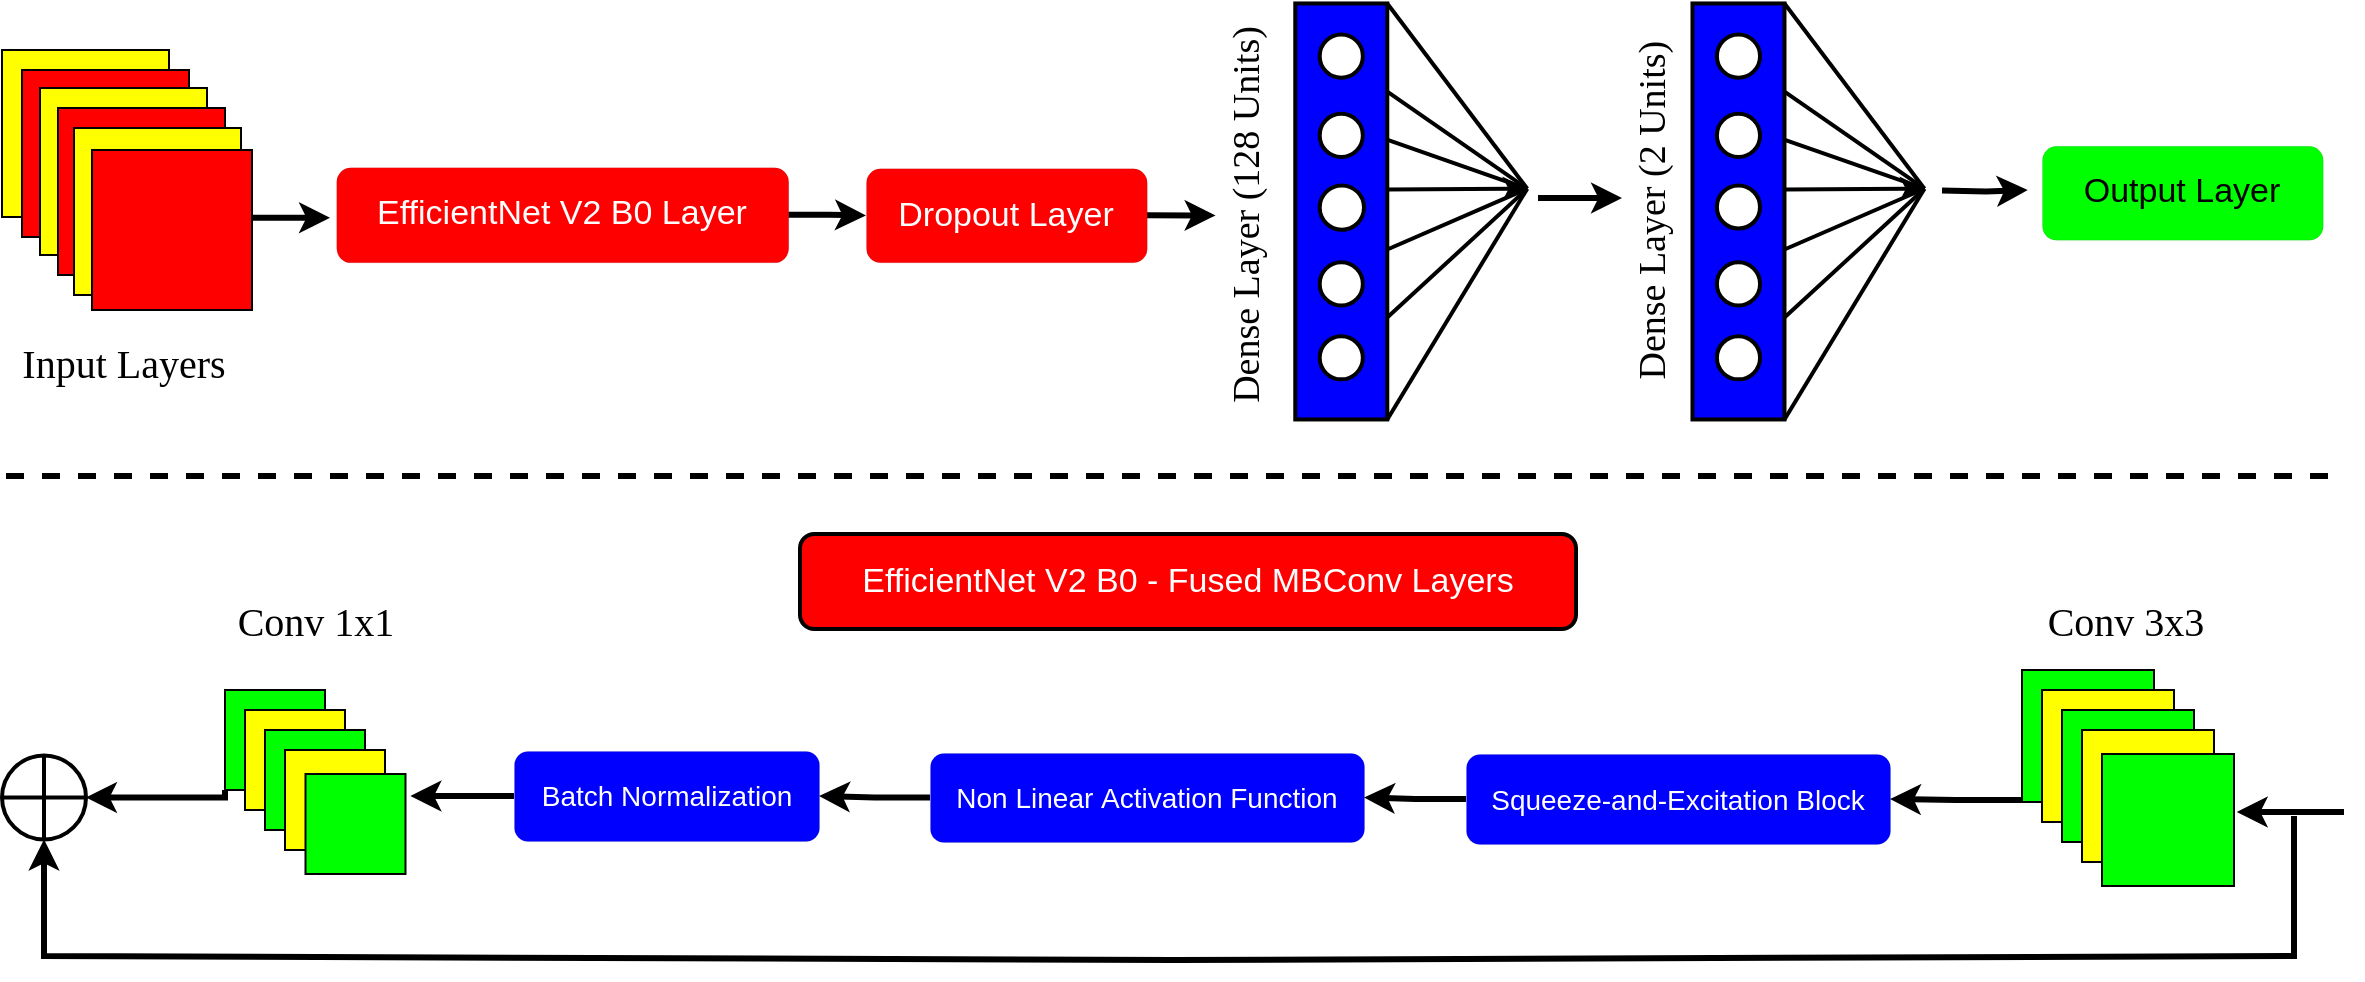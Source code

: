 <mxfile version="22.1.1" type="github">
  <diagram id="FLARmqn-sCxhorqhwDuB" name="Page-1">
    <mxGraphModel dx="1218" dy="530" grid="0" gridSize="10" guides="1" tooltips="1" connect="1" arrows="1" fold="1" page="1" pageScale="1" pageWidth="3300" pageHeight="4681" math="0" shadow="0">
      <root>
        <mxCell id="0" />
        <mxCell id="1" parent="0" />
        <mxCell id="HNuO8RR3fyhFZEDYtFWN-7" value="" style="whiteSpace=wrap;html=1;aspect=fixed;fillColor=#FFFF00;shadow=0;strokeColor=#000000;rounded=0;sketch=0;glass=0;strokeWidth=1;fillStyle=auto;perimeterSpacing=0;fontSize=20;" parent="1" vertex="1">
          <mxGeometry x="14" y="31.0" width="83.5" height="83.5" as="geometry" />
        </mxCell>
        <mxCell id="HNuO8RR3fyhFZEDYtFWN-8" value="" style="whiteSpace=wrap;html=1;aspect=fixed;fillColor=#FF0000;shadow=0;strokeColor=#000000;rounded=0;sketch=0;glass=0;strokeWidth=1;fillStyle=auto;perimeterSpacing=0;fontSize=20;" parent="1" vertex="1">
          <mxGeometry x="24" y="41.0" width="83.5" height="83.5" as="geometry" />
        </mxCell>
        <mxCell id="HNuO8RR3fyhFZEDYtFWN-9" value="" style="whiteSpace=wrap;html=1;aspect=fixed;fillColor=#FFFF00;shadow=0;strokeColor=#000000;rounded=0;sketch=0;glass=0;strokeWidth=1;fillStyle=auto;perimeterSpacing=0;fontSize=20;" parent="1" vertex="1">
          <mxGeometry x="33" y="50.0" width="83.5" height="83.5" as="geometry" />
        </mxCell>
        <mxCell id="HNuO8RR3fyhFZEDYtFWN-10" value="" style="whiteSpace=wrap;html=1;aspect=fixed;fillColor=#FF0000;shadow=0;strokeColor=#000000;rounded=0;sketch=0;glass=0;strokeWidth=1;fillStyle=auto;perimeterSpacing=0;fontSize=20;" parent="1" vertex="1">
          <mxGeometry x="42" y="60.0" width="83.5" height="83.5" as="geometry" />
        </mxCell>
        <mxCell id="HNuO8RR3fyhFZEDYtFWN-15" value="" style="whiteSpace=wrap;html=1;aspect=fixed;fillColor=#FFFF00;shadow=0;strokeColor=#000000;rounded=0;sketch=0;glass=0;strokeWidth=1;fillStyle=auto;perimeterSpacing=0;fontSize=20;" parent="1" vertex="1">
          <mxGeometry x="50" y="70.0" width="83.5" height="83.5" as="geometry" />
        </mxCell>
        <mxCell id="HNuO8RR3fyhFZEDYtFWN-16" value="" style="whiteSpace=wrap;html=1;aspect=fixed;fillColor=#FF0000;shadow=0;strokeColor=#000000;rounded=0;sketch=0;glass=0;strokeWidth=1;fillStyle=auto;perimeterSpacing=0;fontSize=20;flipH=0;flipV=1;rotation=0;container=0;" parent="1" vertex="1">
          <mxGeometry x="59" y="81.0" width="80" height="80" as="geometry" />
        </mxCell>
        <mxCell id="HNuO8RR3fyhFZEDYtFWN-76" value="" style="rounded=0;whiteSpace=wrap;html=1;shadow=0;glass=0;sketch=0;fillStyle=auto;strokeColor=#000000;strokeWidth=2;fillColor=#0000FF;gradientColor=none;direction=south;textDirection=ltr;horizontal=0;fontFamily=Times New Roman;fontSize=20;" parent="1" vertex="1">
          <mxGeometry x="660.64" y="7.73" width="46" height="208" as="geometry" />
        </mxCell>
        <mxCell id="HNuO8RR3fyhFZEDYtFWN-78" value="" style="ellipse;whiteSpace=wrap;html=1;aspect=fixed;rounded=0;shadow=0;glass=0;sketch=0;fillStyle=auto;strokeColor=#000000;strokeWidth=2;fontFamily=Times New Roman;fontSize=20;fillColor=#FFFFFF;gradientColor=none;" parent="1" vertex="1">
          <mxGeometry x="672.85" y="23.3" width="21.57" height="21.57" as="geometry" />
        </mxCell>
        <mxCell id="HNuO8RR3fyhFZEDYtFWN-92" value="Input Layers" style="text;html=1;strokeColor=none;fillColor=none;align=center;verticalAlign=middle;whiteSpace=wrap;rounded=0;shadow=0;glass=0;sketch=0;fillStyle=auto;strokeWidth=1;fontFamily=Times New Roman;fontSize=20;" parent="1" vertex="1">
          <mxGeometry x="19.62" y="171.86" width="110.25" height="30" as="geometry" />
        </mxCell>
        <mxCell id="HNuO8RR3fyhFZEDYtFWN-112" value="" style="ellipse;whiteSpace=wrap;html=1;aspect=fixed;rounded=0;shadow=0;glass=0;sketch=0;fillStyle=auto;strokeColor=#000000;strokeWidth=2;fontFamily=Times New Roman;fontSize=20;fillColor=#FFFFFF;gradientColor=none;" parent="1" vertex="1">
          <mxGeometry x="672.85" y="62.93" width="21.57" height="21.57" as="geometry" />
        </mxCell>
        <mxCell id="HNuO8RR3fyhFZEDYtFWN-113" value="" style="ellipse;whiteSpace=wrap;html=1;aspect=fixed;rounded=0;shadow=0;glass=0;sketch=0;fillStyle=auto;strokeColor=#000000;strokeWidth=2;fontFamily=Times New Roman;fontSize=20;fillColor=#FFFFFF;gradientColor=none;" parent="1" vertex="1">
          <mxGeometry x="672.85" y="98.73" width="22.15" height="22.15" as="geometry" />
        </mxCell>
        <mxCell id="HNuO8RR3fyhFZEDYtFWN-114" value="" style="ellipse;whiteSpace=wrap;html=1;aspect=fixed;rounded=0;shadow=0;glass=0;sketch=0;fillStyle=auto;strokeColor=#000000;strokeWidth=2;fontFamily=Times New Roman;fontSize=20;fillColor=#FFFFFF;gradientColor=none;" parent="1" vertex="1">
          <mxGeometry x="672.85" y="137.18" width="21.57" height="21.57" as="geometry" />
        </mxCell>
        <mxCell id="HNuO8RR3fyhFZEDYtFWN-115" value="" style="ellipse;whiteSpace=wrap;html=1;aspect=fixed;rounded=0;shadow=0;glass=0;sketch=0;fillStyle=auto;strokeColor=#000000;strokeWidth=2;fontFamily=Times New Roman;fontSize=20;fillColor=#FFFFFF;gradientColor=none;" parent="1" vertex="1">
          <mxGeometry x="672.85" y="174.11" width="21.57" height="21.57" as="geometry" />
        </mxCell>
        <mxCell id="HNuO8RR3fyhFZEDYtFWN-127" value="" style="endArrow=classic;html=1;rounded=0;strokeWidth=2;fontFamily=Times New Roman;fontSize=20;entryX=0;entryY=0.5;entryDx=0;entryDy=0;" parent="1" edge="1">
          <mxGeometry width="50" height="50" relative="1" as="geometry">
            <mxPoint x="706.64" y="100.77" as="sourcePoint" />
            <mxPoint x="776.62" y="100.355" as="targetPoint" />
          </mxGeometry>
        </mxCell>
        <mxCell id="HNuO8RR3fyhFZEDYtFWN-128" value="" style="endArrow=none;html=1;rounded=0;strokeWidth=2;fontFamily=Times New Roman;fontSize=20;exitX=0;exitY=0.5;exitDx=0;exitDy=0;" parent="1" edge="1">
          <mxGeometry width="50" height="50" relative="1" as="geometry">
            <mxPoint x="776.62" y="100.355" as="sourcePoint" />
            <mxPoint x="706.64" y="7.77" as="targetPoint" />
          </mxGeometry>
        </mxCell>
        <mxCell id="HNuO8RR3fyhFZEDYtFWN-133" value="" style="endArrow=none;html=1;rounded=0;strokeWidth=2;fontFamily=Times New Roman;fontSize=20;entryX=0;entryY=0.5;entryDx=0;entryDy=0;" parent="1" edge="1">
          <mxGeometry width="50" height="50" relative="1" as="geometry">
            <mxPoint x="706.64" y="215.77" as="sourcePoint" />
            <mxPoint x="776.62" y="100.355" as="targetPoint" />
          </mxGeometry>
        </mxCell>
        <mxCell id="HNuO8RR3fyhFZEDYtFWN-134" value="" style="endArrow=none;html=1;rounded=0;strokeWidth=2;fontFamily=Times New Roman;fontSize=20;entryX=0;entryY=0.5;entryDx=0;entryDy=0;" parent="1" edge="1">
          <mxGeometry width="50" height="50" relative="1" as="geometry">
            <mxPoint x="706.64" y="51.77" as="sourcePoint" />
            <mxPoint x="776.62" y="100.355" as="targetPoint" />
          </mxGeometry>
        </mxCell>
        <mxCell id="HNuO8RR3fyhFZEDYtFWN-135" value="" style="endArrow=none;html=1;rounded=0;strokeWidth=2;fontFamily=Times New Roman;fontSize=20;entryX=0;entryY=0.5;entryDx=0;entryDy=0;" parent="1" edge="1">
          <mxGeometry width="50" height="50" relative="1" as="geometry">
            <mxPoint x="706.64" y="164.77" as="sourcePoint" />
            <mxPoint x="776.62" y="100.355" as="targetPoint" />
          </mxGeometry>
        </mxCell>
        <mxCell id="HNuO8RR3fyhFZEDYtFWN-155" value="" style="endArrow=none;html=1;rounded=0;strokeWidth=2;fontFamily=Times New Roman;fontSize=20;fontColor=#000000;entryX=0;entryY=0.5;entryDx=0;entryDy=0;" parent="1" edge="1">
          <mxGeometry width="50" height="50" relative="1" as="geometry">
            <mxPoint x="706.64" y="130.77" as="sourcePoint" />
            <mxPoint x="776.62" y="100.355" as="targetPoint" />
          </mxGeometry>
        </mxCell>
        <mxCell id="HNuO8RR3fyhFZEDYtFWN-156" value="" style="endArrow=none;html=1;rounded=0;strokeWidth=2;fontFamily=Times New Roman;fontSize=20;fontColor=#000000;entryX=0;entryY=0.5;entryDx=0;entryDy=0;exitX=0.186;exitY=0.414;exitDx=0;exitDy=0;exitPerimeter=0;" parent="1" edge="1">
          <mxGeometry width="50" height="50" relative="1" as="geometry">
            <mxPoint x="706.454" y="75.833" as="sourcePoint" />
            <mxPoint x="776.62" y="100.355" as="targetPoint" />
          </mxGeometry>
        </mxCell>
        <mxCell id="L2ZbHlx48BQ5fT_40NmV-63" value="&lt;font style=&quot;font-size: 19px;&quot;&gt;Dense Layer (128 Units)&lt;/font&gt;" style="text;html=1;strokeColor=none;fillColor=none;align=center;verticalAlign=middle;whiteSpace=wrap;rounded=0;shadow=0;glass=0;sketch=0;fillStyle=auto;strokeWidth=1;fontFamily=Times New Roman;fontSize=20;horizontal=1;rotation=270;fontStyle=0" parent="1" vertex="1">
          <mxGeometry x="532.62" y="98.43" width="206.38" height="30" as="geometry" />
        </mxCell>
        <mxCell id="6pGJE98MVWuig045qVBl-20" style="edgeStyle=orthogonalEdgeStyle;rounded=0;orthogonalLoop=1;jettySize=auto;html=1;exitX=1;exitY=0.5;exitDx=0;exitDy=0;entryX=0.5;entryY=0;entryDx=0;entryDy=0;strokeWidth=3;" parent="1" source="Czk9K3e9gK6CF3bR32Vg-2" target="L2ZbHlx48BQ5fT_40NmV-63" edge="1">
          <mxGeometry relative="1" as="geometry" />
        </mxCell>
        <mxCell id="Czk9K3e9gK6CF3bR32Vg-2" value="&lt;font color=&quot;#ffffff&quot; style=&quot;font-size: 17px;&quot;&gt;Dropout Layer&lt;/font&gt;" style="rounded=1;whiteSpace=wrap;html=1;fillColor=#FF0000;strokeWidth=0;" parent="1" vertex="1">
          <mxGeometry x="446" y="90.18" width="140.38" height="47" as="geometry" />
        </mxCell>
        <mxCell id="6pGJE98MVWuig045qVBl-2" style="edgeStyle=orthogonalEdgeStyle;rounded=0;orthogonalLoop=1;jettySize=auto;html=1;exitX=1;exitY=0.5;exitDx=0;exitDy=0;strokeWidth=3;" parent="1" source="Czk9K3e9gK6CF3bR32Vg-3" target="Czk9K3e9gK6CF3bR32Vg-2" edge="1">
          <mxGeometry relative="1" as="geometry" />
        </mxCell>
        <mxCell id="Czk9K3e9gK6CF3bR32Vg-3" value="&lt;font color=&quot;#ffffff&quot; style=&quot;font-size: 17px;&quot;&gt;EfficientNet V2 B0 Layer&lt;/font&gt;" style="rounded=1;whiteSpace=wrap;html=1;rotation=0;horizontal=1;fillColor=#FF0000;strokeWidth=0;" parent="1" vertex="1">
          <mxGeometry x="181.12" y="89.67" width="226" height="47.51" as="geometry" />
        </mxCell>
        <mxCell id="6pGJE98MVWuig045qVBl-4" value="" style="rounded=0;whiteSpace=wrap;html=1;shadow=0;glass=0;sketch=0;fillStyle=auto;strokeColor=#000000;strokeWidth=2;fillColor=#0000FF;gradientColor=none;direction=south;textDirection=ltr;horizontal=0;fontFamily=Times New Roman;fontSize=20;" parent="1" vertex="1">
          <mxGeometry x="859.24" y="7.73" width="46" height="208" as="geometry" />
        </mxCell>
        <mxCell id="6pGJE98MVWuig045qVBl-5" value="" style="ellipse;whiteSpace=wrap;html=1;aspect=fixed;rounded=0;shadow=0;glass=0;sketch=0;fillStyle=auto;strokeColor=#000000;strokeWidth=2;fontFamily=Times New Roman;fontSize=20;fillColor=#FFFFFF;gradientColor=none;" parent="1" vertex="1">
          <mxGeometry x="871.45" y="23.3" width="21.57" height="21.57" as="geometry" />
        </mxCell>
        <mxCell id="6pGJE98MVWuig045qVBl-6" value="" style="ellipse;whiteSpace=wrap;html=1;aspect=fixed;rounded=0;shadow=0;glass=0;sketch=0;fillStyle=auto;strokeColor=#000000;strokeWidth=2;fontFamily=Times New Roman;fontSize=20;fillColor=#FFFFFF;gradientColor=none;" parent="1" vertex="1">
          <mxGeometry x="871.45" y="62.93" width="21.57" height="21.57" as="geometry" />
        </mxCell>
        <mxCell id="6pGJE98MVWuig045qVBl-7" value="" style="ellipse;whiteSpace=wrap;html=1;aspect=fixed;rounded=0;shadow=0;glass=0;sketch=0;fillStyle=auto;strokeColor=#000000;strokeWidth=2;fontFamily=Times New Roman;fontSize=20;fillColor=#FFFFFF;gradientColor=none;" parent="1" vertex="1">
          <mxGeometry x="871.45" y="98.73" width="21.55" height="21.55" as="geometry" />
        </mxCell>
        <mxCell id="6pGJE98MVWuig045qVBl-8" value="" style="ellipse;whiteSpace=wrap;html=1;aspect=fixed;rounded=0;shadow=0;glass=0;sketch=0;fillStyle=auto;strokeColor=#000000;strokeWidth=2;fontFamily=Times New Roman;fontSize=20;fillColor=#FFFFFF;gradientColor=none;" parent="1" vertex="1">
          <mxGeometry x="871.45" y="137.18" width="21.57" height="21.57" as="geometry" />
        </mxCell>
        <mxCell id="6pGJE98MVWuig045qVBl-9" value="" style="ellipse;whiteSpace=wrap;html=1;aspect=fixed;rounded=0;shadow=0;glass=0;sketch=0;fillStyle=auto;strokeColor=#000000;strokeWidth=2;fontFamily=Times New Roman;fontSize=20;fillColor=#FFFFFF;gradientColor=none;" parent="1" vertex="1">
          <mxGeometry x="871.45" y="174.11" width="21.57" height="21.57" as="geometry" />
        </mxCell>
        <mxCell id="6pGJE98MVWuig045qVBl-10" value="" style="endArrow=classic;html=1;rounded=0;strokeWidth=2;fontFamily=Times New Roman;fontSize=20;entryX=0;entryY=0.5;entryDx=0;entryDy=0;" parent="1" edge="1">
          <mxGeometry width="50" height="50" relative="1" as="geometry">
            <mxPoint x="905.24" y="100.77" as="sourcePoint" />
            <mxPoint x="975.22" y="100.355" as="targetPoint" />
          </mxGeometry>
        </mxCell>
        <mxCell id="6pGJE98MVWuig045qVBl-11" value="" style="endArrow=none;html=1;rounded=0;strokeWidth=2;fontFamily=Times New Roman;fontSize=20;exitX=0;exitY=0.5;exitDx=0;exitDy=0;" parent="1" edge="1">
          <mxGeometry width="50" height="50" relative="1" as="geometry">
            <mxPoint x="975.22" y="100.355" as="sourcePoint" />
            <mxPoint x="905.24" y="7.77" as="targetPoint" />
          </mxGeometry>
        </mxCell>
        <mxCell id="6pGJE98MVWuig045qVBl-12" value="" style="endArrow=none;html=1;rounded=0;strokeWidth=2;fontFamily=Times New Roman;fontSize=20;entryX=0;entryY=0.5;entryDx=0;entryDy=0;" parent="1" edge="1">
          <mxGeometry width="50" height="50" relative="1" as="geometry">
            <mxPoint x="905.24" y="215.77" as="sourcePoint" />
            <mxPoint x="975.22" y="100.355" as="targetPoint" />
          </mxGeometry>
        </mxCell>
        <mxCell id="6pGJE98MVWuig045qVBl-13" value="" style="endArrow=none;html=1;rounded=0;strokeWidth=2;fontFamily=Times New Roman;fontSize=20;entryX=0;entryY=0.5;entryDx=0;entryDy=0;" parent="1" edge="1">
          <mxGeometry width="50" height="50" relative="1" as="geometry">
            <mxPoint x="905.24" y="51.77" as="sourcePoint" />
            <mxPoint x="975.22" y="100.355" as="targetPoint" />
          </mxGeometry>
        </mxCell>
        <mxCell id="6pGJE98MVWuig045qVBl-14" value="" style="endArrow=none;html=1;rounded=0;strokeWidth=2;fontFamily=Times New Roman;fontSize=20;entryX=0;entryY=0.5;entryDx=0;entryDy=0;" parent="1" edge="1">
          <mxGeometry width="50" height="50" relative="1" as="geometry">
            <mxPoint x="905.24" y="164.77" as="sourcePoint" />
            <mxPoint x="975.22" y="100.355" as="targetPoint" />
          </mxGeometry>
        </mxCell>
        <mxCell id="6pGJE98MVWuig045qVBl-15" value="" style="endArrow=none;html=1;rounded=0;strokeWidth=2;fontFamily=Times New Roman;fontSize=20;fontColor=#000000;entryX=0;entryY=0.5;entryDx=0;entryDy=0;" parent="1" edge="1">
          <mxGeometry width="50" height="50" relative="1" as="geometry">
            <mxPoint x="905.24" y="130.77" as="sourcePoint" />
            <mxPoint x="975.22" y="100.355" as="targetPoint" />
          </mxGeometry>
        </mxCell>
        <mxCell id="6pGJE98MVWuig045qVBl-16" value="" style="endArrow=none;html=1;rounded=0;strokeWidth=2;fontFamily=Times New Roman;fontSize=20;fontColor=#000000;entryX=0;entryY=0.5;entryDx=0;entryDy=0;exitX=0.186;exitY=0.414;exitDx=0;exitDy=0;exitPerimeter=0;" parent="1" edge="1">
          <mxGeometry width="50" height="50" relative="1" as="geometry">
            <mxPoint x="905.054" y="75.833" as="sourcePoint" />
            <mxPoint x="975.22" y="100.355" as="targetPoint" />
          </mxGeometry>
        </mxCell>
        <mxCell id="6pGJE98MVWuig045qVBl-17" value="&lt;font style=&quot;font-size: 19px;&quot;&gt;Dense Layer (2 Units)&lt;/font&gt;" style="text;html=1;strokeColor=none;fillColor=none;align=center;verticalAlign=middle;whiteSpace=wrap;rounded=0;shadow=0;glass=0;sketch=0;fillStyle=auto;strokeWidth=1;fontFamily=Times New Roman;fontSize=20;horizontal=1;rotation=270;fontStyle=0" parent="1" vertex="1">
          <mxGeometry x="735" y="95.9" width="206.38" height="30" as="geometry" />
        </mxCell>
        <mxCell id="6pGJE98MVWuig045qVBl-18" style="edgeStyle=orthogonalEdgeStyle;rounded=0;orthogonalLoop=1;jettySize=auto;html=1;exitX=1;exitY=0.5;exitDx=0;exitDy=0;entryX=0.5;entryY=0;entryDx=0;entryDy=0;strokeWidth=3;" parent="1" edge="1">
          <mxGeometry relative="1" as="geometry">
            <mxPoint x="782" y="105" as="sourcePoint" />
            <mxPoint x="824" y="105" as="targetPoint" />
          </mxGeometry>
        </mxCell>
        <mxCell id="6pGJE98MVWuig045qVBl-19" style="edgeStyle=orthogonalEdgeStyle;rounded=0;orthogonalLoop=1;jettySize=auto;html=1;exitX=1;exitY=0.5;exitDx=0;exitDy=0;strokeWidth=3;" parent="1" edge="1">
          <mxGeometry relative="1" as="geometry">
            <mxPoint x="139" y="114.89" as="sourcePoint" />
            <mxPoint x="178" y="114.89" as="targetPoint" />
          </mxGeometry>
        </mxCell>
        <mxCell id="6pGJE98MVWuig045qVBl-21" value="&lt;font style=&quot;font-size: 17px;&quot;&gt;Output Layer&lt;/font&gt;" style="rounded=1;whiteSpace=wrap;html=1;fillColor=#00FF00;strokeWidth=0;" parent="1" vertex="1">
          <mxGeometry x="1034" y="78.9" width="140.38" height="47" as="geometry" />
        </mxCell>
        <mxCell id="6pGJE98MVWuig045qVBl-24" style="edgeStyle=orthogonalEdgeStyle;rounded=0;orthogonalLoop=1;jettySize=auto;html=1;exitX=1;exitY=0.5;exitDx=0;exitDy=0;strokeWidth=3;" parent="1" edge="1">
          <mxGeometry relative="1" as="geometry">
            <mxPoint x="984" y="101.25" as="sourcePoint" />
            <mxPoint x="1026.88" y="101" as="targetPoint" />
          </mxGeometry>
        </mxCell>
        <mxCell id="KyjjP5tGM-dRE2OZpZmV-2" value="" style="endArrow=none;dashed=1;html=1;rounded=0;strokeWidth=3;" edge="1" parent="1">
          <mxGeometry width="50" height="50" relative="1" as="geometry">
            <mxPoint x="16" y="244" as="sourcePoint" />
            <mxPoint x="1185" y="244" as="targetPoint" />
          </mxGeometry>
        </mxCell>
        <mxCell id="KyjjP5tGM-dRE2OZpZmV-3" value="&lt;font color=&quot;#ffffff&quot; style=&quot;font-size: 17px;&quot;&gt;&lt;font style=&quot;font-size: 17px;&quot;&gt;EfficientNet V2 B0 -&amp;nbsp;&lt;/font&gt;Fused MBConv Layers&lt;/font&gt;" style="rounded=1;whiteSpace=wrap;html=1;rotation=0;horizontal=1;fillColor=#FF0000;strokeWidth=2;" vertex="1" parent="1">
          <mxGeometry x="413" y="273" width="388" height="47.51" as="geometry" />
        </mxCell>
        <mxCell id="KyjjP5tGM-dRE2OZpZmV-49" style="edgeStyle=orthogonalEdgeStyle;rounded=0;orthogonalLoop=1;jettySize=auto;html=1;exitX=0;exitY=0.5;exitDx=0;exitDy=0;strokeWidth=3;" edge="1" parent="1" source="KyjjP5tGM-dRE2OZpZmV-14">
          <mxGeometry relative="1" as="geometry">
            <mxPoint x="218.2" y="404" as="targetPoint" />
          </mxGeometry>
        </mxCell>
        <mxCell id="KyjjP5tGM-dRE2OZpZmV-14" value="&lt;p style=&quot;line-height: 150%;&quot;&gt;&lt;font color=&quot;#ffffff&quot; style=&quot;font-size: 14px;&quot;&gt;Batch Normalization&lt;/font&gt;&lt;/p&gt;" style="rounded=1;whiteSpace=wrap;html=1;fillColor=#0000FF;strokeWidth=0;align=center;" vertex="1" parent="1">
          <mxGeometry x="270" y="381.5" width="152.5" height="45" as="geometry" />
        </mxCell>
        <mxCell id="KyjjP5tGM-dRE2OZpZmV-46" style="edgeStyle=orthogonalEdgeStyle;rounded=0;orthogonalLoop=1;jettySize=auto;html=1;exitX=0;exitY=0.5;exitDx=0;exitDy=0;entryX=1;entryY=0.5;entryDx=0;entryDy=0;strokeWidth=3;" edge="1" parent="1" source="KyjjP5tGM-dRE2OZpZmV-15" target="KyjjP5tGM-dRE2OZpZmV-14">
          <mxGeometry relative="1" as="geometry" />
        </mxCell>
        <mxCell id="KyjjP5tGM-dRE2OZpZmV-15" value="&lt;p style=&quot;line-height: 150%;&quot;&gt;&lt;font color=&quot;#ffffff&quot; style=&quot;font-size: 14px;&quot;&gt;Non Linear&amp;nbsp;Activation Function&lt;/font&gt;&lt;/p&gt;" style="rounded=1;whiteSpace=wrap;html=1;fillColor=#0000FF;strokeWidth=0;align=center;" vertex="1" parent="1">
          <mxGeometry x="478" y="382.5" width="217" height="44.5" as="geometry" />
        </mxCell>
        <mxCell id="KyjjP5tGM-dRE2OZpZmV-50" style="edgeStyle=orthogonalEdgeStyle;rounded=0;orthogonalLoop=1;jettySize=auto;html=1;exitX=0;exitY=1;exitDx=0;exitDy=0;entryX=1;entryY=0.5;entryDx=0;entryDy=0;strokeWidth=3;" edge="1" parent="1" source="KyjjP5tGM-dRE2OZpZmV-26" target="KyjjP5tGM-dRE2OZpZmV-43">
          <mxGeometry relative="1" as="geometry">
            <Array as="points">
              <mxPoint x="126" y="405" />
            </Array>
          </mxGeometry>
        </mxCell>
        <mxCell id="KyjjP5tGM-dRE2OZpZmV-26" value="" style="whiteSpace=wrap;html=1;aspect=fixed;fillColor=#00FF00;shadow=0;strokeColor=#000000;rounded=0;sketch=0;glass=0;strokeWidth=1;fillStyle=auto;perimeterSpacing=0;fontSize=20;flipH=0;flipV=1;rotation=0;container=0;" vertex="1" parent="1">
          <mxGeometry x="125.5" y="351" width="50" height="50" as="geometry" />
        </mxCell>
        <mxCell id="KyjjP5tGM-dRE2OZpZmV-27" value="" style="whiteSpace=wrap;html=1;aspect=fixed;fillColor=#FFFF00;shadow=0;strokeColor=#000000;rounded=0;sketch=0;glass=0;strokeWidth=1;fillStyle=auto;perimeterSpacing=0;fontSize=20;flipH=0;flipV=1;rotation=0;container=0;" vertex="1" parent="1">
          <mxGeometry x="135.5" y="361" width="50" height="50" as="geometry" />
        </mxCell>
        <mxCell id="KyjjP5tGM-dRE2OZpZmV-28" value="" style="whiteSpace=wrap;html=1;aspect=fixed;fillColor=#00FF00;shadow=0;strokeColor=#000000;rounded=0;sketch=0;glass=0;strokeWidth=1;fillStyle=auto;perimeterSpacing=0;fontSize=20;flipH=0;flipV=1;rotation=0;container=0;" vertex="1" parent="1">
          <mxGeometry x="145.5" y="371" width="50" height="50" as="geometry" />
        </mxCell>
        <mxCell id="KyjjP5tGM-dRE2OZpZmV-29" value="" style="whiteSpace=wrap;html=1;aspect=fixed;fillColor=#FFFF00;shadow=0;strokeColor=#000000;rounded=0;sketch=0;glass=0;strokeWidth=1;fillStyle=auto;perimeterSpacing=0;fontSize=20;flipH=0;flipV=1;rotation=0;container=0;" vertex="1" parent="1">
          <mxGeometry x="155.5" y="381" width="50" height="50" as="geometry" />
        </mxCell>
        <mxCell id="KyjjP5tGM-dRE2OZpZmV-47" style="edgeStyle=orthogonalEdgeStyle;rounded=0;orthogonalLoop=1;jettySize=auto;html=1;exitX=0;exitY=0.5;exitDx=0;exitDy=0;entryX=1;entryY=0.5;entryDx=0;entryDy=0;strokeWidth=3;" edge="1" parent="1" source="KyjjP5tGM-dRE2OZpZmV-31" target="KyjjP5tGM-dRE2OZpZmV-15">
          <mxGeometry relative="1" as="geometry" />
        </mxCell>
        <mxCell id="KyjjP5tGM-dRE2OZpZmV-31" value="&lt;p style=&quot;line-height: 150%;&quot;&gt;&lt;font color=&quot;#ffffff&quot; style=&quot;font-size: 14px;&quot;&gt;Squeeze-and-Excitation Block&lt;/font&gt;&lt;/p&gt;" style="rounded=1;whiteSpace=wrap;html=1;fillColor=#0000FF;strokeWidth=0;align=center;" vertex="1" parent="1">
          <mxGeometry x="746" y="383" width="212" height="45" as="geometry" />
        </mxCell>
        <mxCell id="KyjjP5tGM-dRE2OZpZmV-48" style="edgeStyle=orthogonalEdgeStyle;rounded=0;orthogonalLoop=1;jettySize=auto;html=1;exitX=0;exitY=1;exitDx=0;exitDy=0;entryX=1;entryY=0.5;entryDx=0;entryDy=0;strokeWidth=3;" edge="1" parent="1" source="KyjjP5tGM-dRE2OZpZmV-35" target="KyjjP5tGM-dRE2OZpZmV-31">
          <mxGeometry relative="1" as="geometry">
            <Array as="points">
              <mxPoint x="1024" y="406" />
              <mxPoint x="991" y="406" />
            </Array>
          </mxGeometry>
        </mxCell>
        <mxCell id="KyjjP5tGM-dRE2OZpZmV-35" value="" style="whiteSpace=wrap;html=1;aspect=fixed;fillColor=#00FF00;shadow=0;strokeColor=#000000;rounded=0;sketch=0;glass=0;strokeWidth=1;fillStyle=auto;perimeterSpacing=0;fontSize=20;flipH=0;flipV=1;rotation=0;container=0;" vertex="1" parent="1">
          <mxGeometry x="1024" y="341" width="66" height="66" as="geometry" />
        </mxCell>
        <mxCell id="KyjjP5tGM-dRE2OZpZmV-36" value="" style="whiteSpace=wrap;html=1;aspect=fixed;fillColor=#FFFF00;shadow=0;strokeColor=#000000;rounded=0;sketch=0;glass=0;strokeWidth=1;fillStyle=auto;perimeterSpacing=0;fontSize=20;flipH=0;flipV=1;rotation=0;container=0;" vertex="1" parent="1">
          <mxGeometry x="1034" y="351" width="66" height="66" as="geometry" />
        </mxCell>
        <mxCell id="KyjjP5tGM-dRE2OZpZmV-37" value="" style="whiteSpace=wrap;html=1;aspect=fixed;fillColor=#00FF00;shadow=0;strokeColor=#000000;rounded=0;sketch=0;glass=0;strokeWidth=1;fillStyle=auto;perimeterSpacing=0;fontSize=20;flipH=0;flipV=1;rotation=0;container=0;" vertex="1" parent="1">
          <mxGeometry x="1044" y="361" width="66" height="66" as="geometry" />
        </mxCell>
        <mxCell id="KyjjP5tGM-dRE2OZpZmV-38" value="" style="whiteSpace=wrap;html=1;aspect=fixed;fillColor=#FFFF00;shadow=0;strokeColor=#000000;rounded=0;sketch=0;glass=0;strokeWidth=1;fillStyle=auto;perimeterSpacing=0;fontSize=20;flipH=0;flipV=1;rotation=0;container=0;" vertex="1" parent="1">
          <mxGeometry x="1054" y="371" width="66" height="66" as="geometry" />
        </mxCell>
        <mxCell id="KyjjP5tGM-dRE2OZpZmV-39" value="" style="whiteSpace=wrap;html=1;aspect=fixed;fillColor=#00FF00;shadow=0;strokeColor=#000000;rounded=0;sketch=0;glass=0;strokeWidth=1;fillStyle=auto;perimeterSpacing=0;fontSize=20;flipH=0;flipV=1;rotation=0;container=0;" vertex="1" parent="1">
          <mxGeometry x="165.75" y="393" width="50" height="50" as="geometry" />
        </mxCell>
        <mxCell id="KyjjP5tGM-dRE2OZpZmV-40" value="" style="whiteSpace=wrap;html=1;aspect=fixed;fillColor=#00FF00;shadow=0;strokeColor=#000000;rounded=0;sketch=0;glass=0;strokeWidth=1;fillStyle=auto;perimeterSpacing=0;fontSize=20;flipH=0;flipV=1;rotation=0;container=0;" vertex="1" parent="1">
          <mxGeometry x="1064" y="383" width="66" height="66" as="geometry" />
        </mxCell>
        <mxCell id="KyjjP5tGM-dRE2OZpZmV-42" value="" style="endArrow=classic;html=1;rounded=0;strokeWidth=3;" edge="1" parent="1">
          <mxGeometry width="50" height="50" relative="1" as="geometry">
            <mxPoint x="1185" y="412" as="sourcePoint" />
            <mxPoint x="1131.38" y="412" as="targetPoint" />
          </mxGeometry>
        </mxCell>
        <mxCell id="KyjjP5tGM-dRE2OZpZmV-43" value="" style="ellipse;whiteSpace=wrap;html=1;aspect=fixed;strokeWidth=2;" vertex="1" parent="1">
          <mxGeometry x="14" y="383.75" width="42" height="42" as="geometry" />
        </mxCell>
        <mxCell id="KyjjP5tGM-dRE2OZpZmV-44" value="" style="endArrow=none;html=1;rounded=0;entryX=0.5;entryY=0;entryDx=0;entryDy=0;exitX=0.5;exitY=1;exitDx=0;exitDy=0;strokeWidth=2;" edge="1" parent="1" source="KyjjP5tGM-dRE2OZpZmV-43" target="KyjjP5tGM-dRE2OZpZmV-43">
          <mxGeometry width="50" height="50" relative="1" as="geometry">
            <mxPoint x="35" y="425" as="sourcePoint" />
            <mxPoint x="77" y="483" as="targetPoint" />
          </mxGeometry>
        </mxCell>
        <mxCell id="KyjjP5tGM-dRE2OZpZmV-45" value="" style="endArrow=none;html=1;rounded=0;exitX=0;exitY=0.5;exitDx=0;exitDy=0;entryX=1;entryY=0.5;entryDx=0;entryDy=0;strokeWidth=2;" edge="1" parent="1" source="KyjjP5tGM-dRE2OZpZmV-43" target="KyjjP5tGM-dRE2OZpZmV-43">
          <mxGeometry width="50" height="50" relative="1" as="geometry">
            <mxPoint x="28" y="500" as="sourcePoint" />
            <mxPoint x="78" y="450" as="targetPoint" />
          </mxGeometry>
        </mxCell>
        <mxCell id="KyjjP5tGM-dRE2OZpZmV-52" value="" style="endArrow=classic;html=1;rounded=0;strokeWidth=3;entryX=0.5;entryY=1;entryDx=0;entryDy=0;" edge="1" parent="1" target="KyjjP5tGM-dRE2OZpZmV-43">
          <mxGeometry width="50" height="50" relative="1" as="geometry">
            <mxPoint x="1160" y="414" as="sourcePoint" />
            <mxPoint x="33" y="530" as="targetPoint" />
            <Array as="points">
              <mxPoint x="1160" y="484" />
              <mxPoint x="600" y="486" />
              <mxPoint x="35" y="484" />
            </Array>
          </mxGeometry>
        </mxCell>
        <mxCell id="KyjjP5tGM-dRE2OZpZmV-53" value="Conv 1x1" style="text;html=1;strokeColor=none;fillColor=none;align=center;verticalAlign=middle;whiteSpace=wrap;rounded=0;shadow=0;glass=0;sketch=0;fillStyle=auto;strokeWidth=1;fontFamily=Times New Roman;fontSize=20;" vertex="1" parent="1">
          <mxGeometry x="128.69" y="301" width="83.62" height="30" as="geometry" />
        </mxCell>
        <mxCell id="KyjjP5tGM-dRE2OZpZmV-54" value="Conv 3x3" style="text;html=1;strokeColor=none;fillColor=none;align=center;verticalAlign=middle;whiteSpace=wrap;rounded=0;shadow=0;glass=0;sketch=0;fillStyle=auto;strokeWidth=1;fontFamily=Times New Roman;fontSize=20;" vertex="1" parent="1">
          <mxGeometry x="1034" y="301" width="83.62" height="30" as="geometry" />
        </mxCell>
      </root>
    </mxGraphModel>
  </diagram>
</mxfile>
